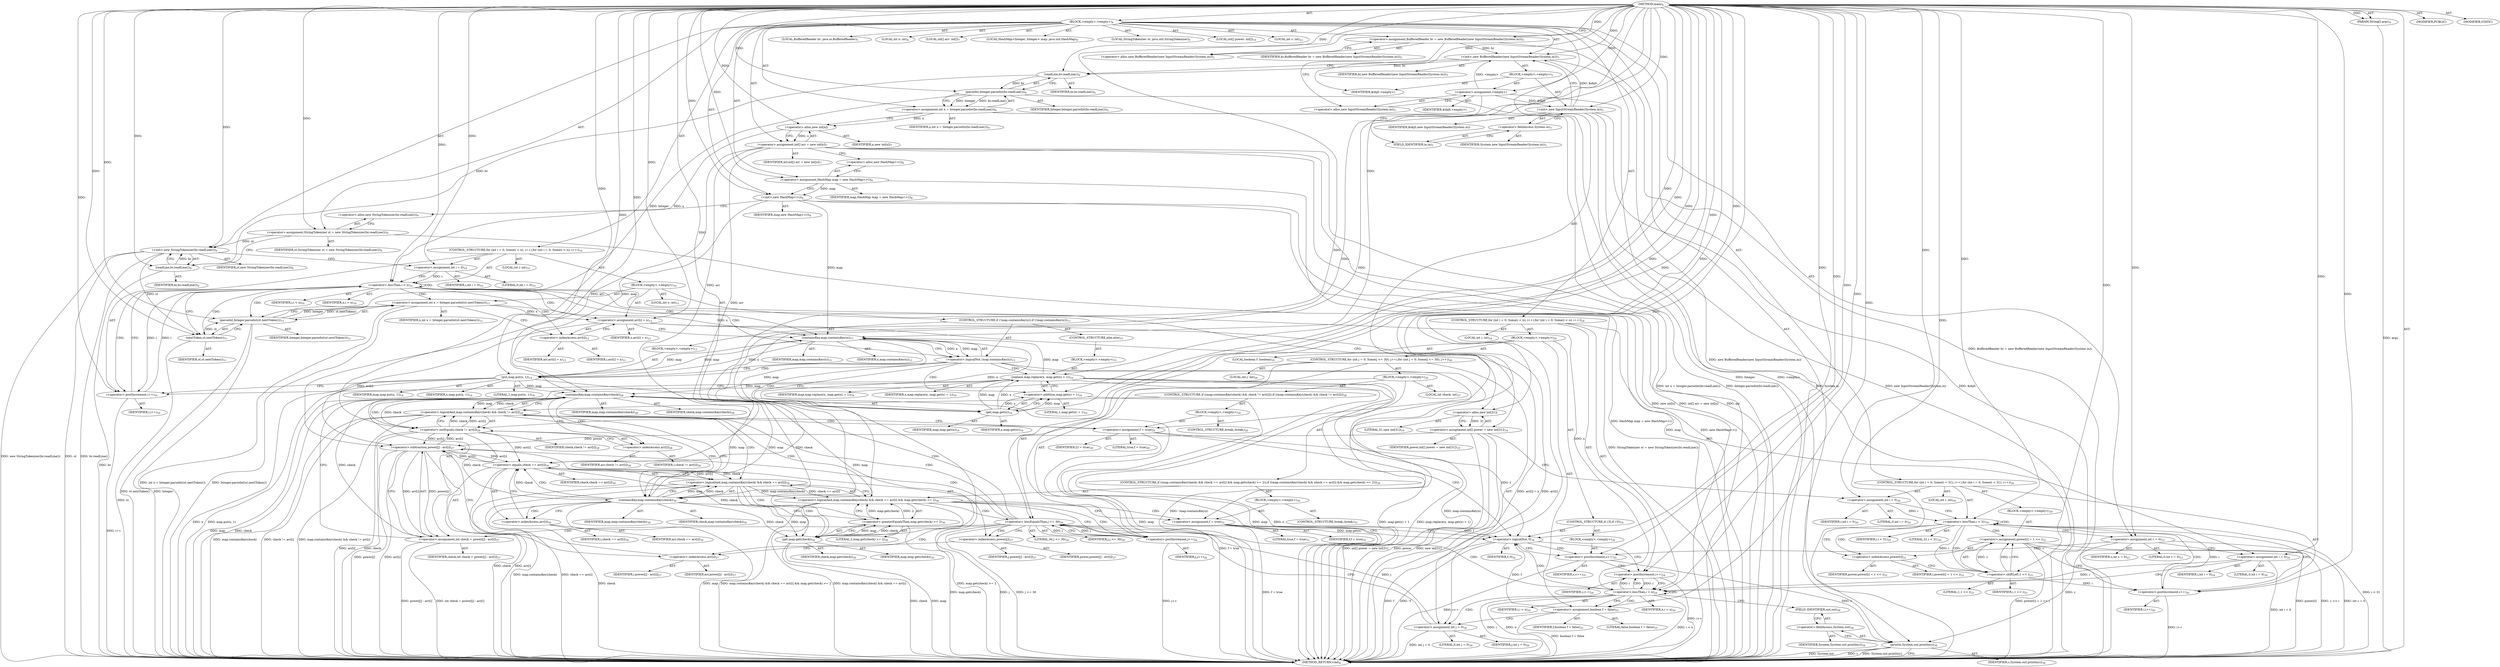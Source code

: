 digraph "main" {  
"23" [label = <(METHOD,main)<SUB>4</SUB>> ]
"24" [label = <(PARAM,String[] args)<SUB>4</SUB>> ]
"25" [label = <(BLOCK,&lt;empty&gt;,&lt;empty&gt;)<SUB>4</SUB>> ]
"4" [label = <(LOCAL,BufferedReader br: java.io.BufferedReader)<SUB>5</SUB>> ]
"26" [label = <(&lt;operator&gt;.assignment,BufferedReader br = new BufferedReader(new InputStreamReader(System.in)))<SUB>5</SUB>> ]
"27" [label = <(IDENTIFIER,br,BufferedReader br = new BufferedReader(new InputStreamReader(System.in)))<SUB>5</SUB>> ]
"28" [label = <(&lt;operator&gt;.alloc,new BufferedReader(new InputStreamReader(System.in)))<SUB>5</SUB>> ]
"29" [label = <(&lt;init&gt;,new BufferedReader(new InputStreamReader(System.in)))<SUB>5</SUB>> ]
"3" [label = <(IDENTIFIER,br,new BufferedReader(new InputStreamReader(System.in)))<SUB>5</SUB>> ]
"30" [label = <(BLOCK,&lt;empty&gt;,&lt;empty&gt;)<SUB>5</SUB>> ]
"31" [label = <(&lt;operator&gt;.assignment,&lt;empty&gt;)> ]
"32" [label = <(IDENTIFIER,$obj0,&lt;empty&gt;)> ]
"33" [label = <(&lt;operator&gt;.alloc,new InputStreamReader(System.in))<SUB>5</SUB>> ]
"34" [label = <(&lt;init&gt;,new InputStreamReader(System.in))<SUB>5</SUB>> ]
"35" [label = <(IDENTIFIER,$obj0,new InputStreamReader(System.in))> ]
"36" [label = <(&lt;operator&gt;.fieldAccess,System.in)<SUB>5</SUB>> ]
"37" [label = <(IDENTIFIER,System,new InputStreamReader(System.in))<SUB>5</SUB>> ]
"38" [label = <(FIELD_IDENTIFIER,in,in)<SUB>5</SUB>> ]
"39" [label = <(IDENTIFIER,$obj0,&lt;empty&gt;)> ]
"40" [label = <(LOCAL,int n: int)<SUB>6</SUB>> ]
"41" [label = <(&lt;operator&gt;.assignment,int n = Integer.parseInt(br.readLine()))<SUB>6</SUB>> ]
"42" [label = <(IDENTIFIER,n,int n = Integer.parseInt(br.readLine()))<SUB>6</SUB>> ]
"43" [label = <(parseInt,Integer.parseInt(br.readLine()))<SUB>6</SUB>> ]
"44" [label = <(IDENTIFIER,Integer,Integer.parseInt(br.readLine()))<SUB>6</SUB>> ]
"45" [label = <(readLine,br.readLine())<SUB>6</SUB>> ]
"46" [label = <(IDENTIFIER,br,br.readLine())<SUB>6</SUB>> ]
"47" [label = <(LOCAL,int[] arr: int[])<SUB>7</SUB>> ]
"48" [label = <(&lt;operator&gt;.assignment,int[] arr = new int[n])<SUB>7</SUB>> ]
"49" [label = <(IDENTIFIER,arr,int[] arr = new int[n])<SUB>7</SUB>> ]
"50" [label = <(&lt;operator&gt;.alloc,new int[n])> ]
"51" [label = <(IDENTIFIER,n,new int[n])<SUB>7</SUB>> ]
"6" [label = <(LOCAL,HashMap&lt;Integer, Integer&gt; map: java.util.HashMap)<SUB>8</SUB>> ]
"52" [label = <(&lt;operator&gt;.assignment,HashMap map = new HashMap&lt;&gt;())<SUB>8</SUB>> ]
"53" [label = <(IDENTIFIER,map,HashMap map = new HashMap&lt;&gt;())<SUB>8</SUB>> ]
"54" [label = <(&lt;operator&gt;.alloc,new HashMap&lt;&gt;())<SUB>8</SUB>> ]
"55" [label = <(&lt;init&gt;,new HashMap&lt;&gt;())<SUB>8</SUB>> ]
"5" [label = <(IDENTIFIER,map,new HashMap&lt;&gt;())<SUB>8</SUB>> ]
"8" [label = <(LOCAL,StringTokenizer st: java.util.StringTokenizer)<SUB>9</SUB>> ]
"56" [label = <(&lt;operator&gt;.assignment,StringTokenizer st = new StringTokenizer(br.readLine()))<SUB>9</SUB>> ]
"57" [label = <(IDENTIFIER,st,StringTokenizer st = new StringTokenizer(br.readLine()))<SUB>9</SUB>> ]
"58" [label = <(&lt;operator&gt;.alloc,new StringTokenizer(br.readLine()))<SUB>9</SUB>> ]
"59" [label = <(&lt;init&gt;,new StringTokenizer(br.readLine()))<SUB>9</SUB>> ]
"7" [label = <(IDENTIFIER,st,new StringTokenizer(br.readLine()))<SUB>9</SUB>> ]
"60" [label = <(readLine,br.readLine())<SUB>9</SUB>> ]
"61" [label = <(IDENTIFIER,br,br.readLine())<SUB>9</SUB>> ]
"62" [label = <(CONTROL_STRUCTURE,for (int i = 0; Some(i &lt; n); i++),for (int i = 0; Some(i &lt; n); i++))<SUB>10</SUB>> ]
"63" [label = <(LOCAL,int i: int)<SUB>10</SUB>> ]
"64" [label = <(&lt;operator&gt;.assignment,int i = 0)<SUB>10</SUB>> ]
"65" [label = <(IDENTIFIER,i,int i = 0)<SUB>10</SUB>> ]
"66" [label = <(LITERAL,0,int i = 0)<SUB>10</SUB>> ]
"67" [label = <(&lt;operator&gt;.lessThan,i &lt; n)<SUB>10</SUB>> ]
"68" [label = <(IDENTIFIER,i,i &lt; n)<SUB>10</SUB>> ]
"69" [label = <(IDENTIFIER,n,i &lt; n)<SUB>10</SUB>> ]
"70" [label = <(&lt;operator&gt;.postIncrement,i++)<SUB>10</SUB>> ]
"71" [label = <(IDENTIFIER,i,i++)<SUB>10</SUB>> ]
"72" [label = <(BLOCK,&lt;empty&gt;,&lt;empty&gt;)<SUB>10</SUB>> ]
"73" [label = <(LOCAL,int x: int)<SUB>11</SUB>> ]
"74" [label = <(&lt;operator&gt;.assignment,int x = Integer.parseInt(st.nextToken()))<SUB>11</SUB>> ]
"75" [label = <(IDENTIFIER,x,int x = Integer.parseInt(st.nextToken()))<SUB>11</SUB>> ]
"76" [label = <(parseInt,Integer.parseInt(st.nextToken()))<SUB>11</SUB>> ]
"77" [label = <(IDENTIFIER,Integer,Integer.parseInt(st.nextToken()))<SUB>11</SUB>> ]
"78" [label = <(nextToken,st.nextToken())<SUB>11</SUB>> ]
"79" [label = <(IDENTIFIER,st,st.nextToken())<SUB>11</SUB>> ]
"80" [label = <(&lt;operator&gt;.assignment,arr[i] = x)<SUB>12</SUB>> ]
"81" [label = <(&lt;operator&gt;.indexAccess,arr[i])<SUB>12</SUB>> ]
"82" [label = <(IDENTIFIER,arr,arr[i] = x)<SUB>12</SUB>> ]
"83" [label = <(IDENTIFIER,i,arr[i] = x)<SUB>12</SUB>> ]
"84" [label = <(IDENTIFIER,x,arr[i] = x)<SUB>12</SUB>> ]
"85" [label = <(CONTROL_STRUCTURE,if (!map.containsKey(x)),if (!map.containsKey(x)))<SUB>13</SUB>> ]
"86" [label = <(&lt;operator&gt;.logicalNot,!map.containsKey(x))<SUB>13</SUB>> ]
"87" [label = <(containsKey,map.containsKey(x))<SUB>13</SUB>> ]
"88" [label = <(IDENTIFIER,map,map.containsKey(x))<SUB>13</SUB>> ]
"89" [label = <(IDENTIFIER,x,map.containsKey(x))<SUB>13</SUB>> ]
"90" [label = <(BLOCK,&lt;empty&gt;,&lt;empty&gt;)<SUB>13</SUB>> ]
"91" [label = <(put,map.put(x, 1))<SUB>14</SUB>> ]
"92" [label = <(IDENTIFIER,map,map.put(x, 1))<SUB>14</SUB>> ]
"93" [label = <(IDENTIFIER,x,map.put(x, 1))<SUB>14</SUB>> ]
"94" [label = <(LITERAL,1,map.put(x, 1))<SUB>14</SUB>> ]
"95" [label = <(CONTROL_STRUCTURE,else,else)<SUB>15</SUB>> ]
"96" [label = <(BLOCK,&lt;empty&gt;,&lt;empty&gt;)<SUB>15</SUB>> ]
"97" [label = <(replace,map.replace(x, map.get(x) + 1))<SUB>16</SUB>> ]
"98" [label = <(IDENTIFIER,map,map.replace(x, map.get(x) + 1))<SUB>16</SUB>> ]
"99" [label = <(IDENTIFIER,x,map.replace(x, map.get(x) + 1))<SUB>16</SUB>> ]
"100" [label = <(&lt;operator&gt;.addition,map.get(x) + 1)<SUB>16</SUB>> ]
"101" [label = <(get,map.get(x))<SUB>16</SUB>> ]
"102" [label = <(IDENTIFIER,map,map.get(x))<SUB>16</SUB>> ]
"103" [label = <(IDENTIFIER,x,map.get(x))<SUB>16</SUB>> ]
"104" [label = <(LITERAL,1,map.get(x) + 1)<SUB>16</SUB>> ]
"105" [label = <(LOCAL,int[] power: int[])<SUB>19</SUB>> ]
"106" [label = <(&lt;operator&gt;.assignment,int[] power = new int[31])<SUB>19</SUB>> ]
"107" [label = <(IDENTIFIER,power,int[] power = new int[31])<SUB>19</SUB>> ]
"108" [label = <(&lt;operator&gt;.alloc,new int[31])> ]
"109" [label = <(LITERAL,31,new int[31])<SUB>19</SUB>> ]
"110" [label = <(CONTROL_STRUCTURE,for (int i = 0; Some(i &lt; 31); i++),for (int i = 0; Some(i &lt; 31); i++))<SUB>20</SUB>> ]
"111" [label = <(LOCAL,int i: int)<SUB>20</SUB>> ]
"112" [label = <(&lt;operator&gt;.assignment,int i = 0)<SUB>20</SUB>> ]
"113" [label = <(IDENTIFIER,i,int i = 0)<SUB>20</SUB>> ]
"114" [label = <(LITERAL,0,int i = 0)<SUB>20</SUB>> ]
"115" [label = <(&lt;operator&gt;.lessThan,i &lt; 31)<SUB>20</SUB>> ]
"116" [label = <(IDENTIFIER,i,i &lt; 31)<SUB>20</SUB>> ]
"117" [label = <(LITERAL,31,i &lt; 31)<SUB>20</SUB>> ]
"118" [label = <(&lt;operator&gt;.postIncrement,i++)<SUB>20</SUB>> ]
"119" [label = <(IDENTIFIER,i,i++)<SUB>20</SUB>> ]
"120" [label = <(BLOCK,&lt;empty&gt;,&lt;empty&gt;)<SUB>20</SUB>> ]
"121" [label = <(&lt;operator&gt;.assignment,power[i] = 1 &lt;&lt; i)<SUB>21</SUB>> ]
"122" [label = <(&lt;operator&gt;.indexAccess,power[i])<SUB>21</SUB>> ]
"123" [label = <(IDENTIFIER,power,power[i] = 1 &lt;&lt; i)<SUB>21</SUB>> ]
"124" [label = <(IDENTIFIER,i,power[i] = 1 &lt;&lt; i)<SUB>21</SUB>> ]
"125" [label = <(&lt;operator&gt;.shiftLeft,1 &lt;&lt; i)<SUB>21</SUB>> ]
"126" [label = <(LITERAL,1,1 &lt;&lt; i)<SUB>21</SUB>> ]
"127" [label = <(IDENTIFIER,i,1 &lt;&lt; i)<SUB>21</SUB>> ]
"128" [label = <(LOCAL,int c: int)<SUB>23</SUB>> ]
"129" [label = <(&lt;operator&gt;.assignment,int c = 0)<SUB>23</SUB>> ]
"130" [label = <(IDENTIFIER,c,int c = 0)<SUB>23</SUB>> ]
"131" [label = <(LITERAL,0,int c = 0)<SUB>23</SUB>> ]
"132" [label = <(CONTROL_STRUCTURE,for (int i = 0; Some(i &lt; n); i++),for (int i = 0; Some(i &lt; n); i++))<SUB>24</SUB>> ]
"133" [label = <(LOCAL,int i: int)<SUB>24</SUB>> ]
"134" [label = <(&lt;operator&gt;.assignment,int i = 0)<SUB>24</SUB>> ]
"135" [label = <(IDENTIFIER,i,int i = 0)<SUB>24</SUB>> ]
"136" [label = <(LITERAL,0,int i = 0)<SUB>24</SUB>> ]
"137" [label = <(&lt;operator&gt;.lessThan,i &lt; n)<SUB>24</SUB>> ]
"138" [label = <(IDENTIFIER,i,i &lt; n)<SUB>24</SUB>> ]
"139" [label = <(IDENTIFIER,n,i &lt; n)<SUB>24</SUB>> ]
"140" [label = <(&lt;operator&gt;.postIncrement,i++)<SUB>24</SUB>> ]
"141" [label = <(IDENTIFIER,i,i++)<SUB>24</SUB>> ]
"142" [label = <(BLOCK,&lt;empty&gt;,&lt;empty&gt;)<SUB>24</SUB>> ]
"143" [label = <(LOCAL,boolean f: boolean)<SUB>25</SUB>> ]
"144" [label = <(&lt;operator&gt;.assignment,boolean f = false)<SUB>25</SUB>> ]
"145" [label = <(IDENTIFIER,f,boolean f = false)<SUB>25</SUB>> ]
"146" [label = <(LITERAL,false,boolean f = false)<SUB>25</SUB>> ]
"147" [label = <(CONTROL_STRUCTURE,for (int j = 0; Some(j &lt;= 30); j++),for (int j = 0; Some(j &lt;= 30); j++))<SUB>26</SUB>> ]
"148" [label = <(LOCAL,int j: int)<SUB>26</SUB>> ]
"149" [label = <(&lt;operator&gt;.assignment,int j = 0)<SUB>26</SUB>> ]
"150" [label = <(IDENTIFIER,j,int j = 0)<SUB>26</SUB>> ]
"151" [label = <(LITERAL,0,int j = 0)<SUB>26</SUB>> ]
"152" [label = <(&lt;operator&gt;.lessEqualsThan,j &lt;= 30)<SUB>26</SUB>> ]
"153" [label = <(IDENTIFIER,j,j &lt;= 30)<SUB>26</SUB>> ]
"154" [label = <(LITERAL,30,j &lt;= 30)<SUB>26</SUB>> ]
"155" [label = <(&lt;operator&gt;.postIncrement,j++)<SUB>26</SUB>> ]
"156" [label = <(IDENTIFIER,j,j++)<SUB>26</SUB>> ]
"157" [label = <(BLOCK,&lt;empty&gt;,&lt;empty&gt;)<SUB>26</SUB>> ]
"158" [label = <(LOCAL,int check: int)<SUB>27</SUB>> ]
"159" [label = <(&lt;operator&gt;.assignment,int check = power[j] - arr[i])<SUB>27</SUB>> ]
"160" [label = <(IDENTIFIER,check,int check = power[j] - arr[i])<SUB>27</SUB>> ]
"161" [label = <(&lt;operator&gt;.subtraction,power[j] - arr[i])<SUB>27</SUB>> ]
"162" [label = <(&lt;operator&gt;.indexAccess,power[j])<SUB>27</SUB>> ]
"163" [label = <(IDENTIFIER,power,power[j] - arr[i])<SUB>27</SUB>> ]
"164" [label = <(IDENTIFIER,j,power[j] - arr[i])<SUB>27</SUB>> ]
"165" [label = <(&lt;operator&gt;.indexAccess,arr[i])<SUB>27</SUB>> ]
"166" [label = <(IDENTIFIER,arr,power[j] - arr[i])<SUB>27</SUB>> ]
"167" [label = <(IDENTIFIER,i,power[j] - arr[i])<SUB>27</SUB>> ]
"168" [label = <(CONTROL_STRUCTURE,if ((map.containsKey(check) &amp;&amp; check != arr[i])),if ((map.containsKey(check) &amp;&amp; check != arr[i])))<SUB>28</SUB>> ]
"169" [label = <(&lt;operator&gt;.logicalAnd,map.containsKey(check) &amp;&amp; check != arr[i])<SUB>28</SUB>> ]
"170" [label = <(containsKey,map.containsKey(check))<SUB>28</SUB>> ]
"171" [label = <(IDENTIFIER,map,map.containsKey(check))<SUB>28</SUB>> ]
"172" [label = <(IDENTIFIER,check,map.containsKey(check))<SUB>28</SUB>> ]
"173" [label = <(&lt;operator&gt;.notEquals,check != arr[i])<SUB>28</SUB>> ]
"174" [label = <(IDENTIFIER,check,check != arr[i])<SUB>28</SUB>> ]
"175" [label = <(&lt;operator&gt;.indexAccess,arr[i])<SUB>28</SUB>> ]
"176" [label = <(IDENTIFIER,arr,check != arr[i])<SUB>28</SUB>> ]
"177" [label = <(IDENTIFIER,i,check != arr[i])<SUB>28</SUB>> ]
"178" [label = <(BLOCK,&lt;empty&gt;,&lt;empty&gt;)<SUB>28</SUB>> ]
"179" [label = <(&lt;operator&gt;.assignment,f = true)<SUB>29</SUB>> ]
"180" [label = <(IDENTIFIER,f,f = true)<SUB>29</SUB>> ]
"181" [label = <(LITERAL,true,f = true)<SUB>29</SUB>> ]
"182" [label = <(CONTROL_STRUCTURE,break;,break;)<SUB>29</SUB>> ]
"183" [label = <(CONTROL_STRUCTURE,if ((map.containsKey(check) &amp;&amp; check == arr[i] &amp;&amp; map.get(check) &gt;= 2)),if ((map.containsKey(check) &amp;&amp; check == arr[i] &amp;&amp; map.get(check) &gt;= 2)))<SUB>30</SUB>> ]
"184" [label = <(&lt;operator&gt;.logicalAnd,map.containsKey(check) &amp;&amp; check == arr[i] &amp;&amp; map.get(check) &gt;= 2)<SUB>30</SUB>> ]
"185" [label = <(&lt;operator&gt;.logicalAnd,map.containsKey(check) &amp;&amp; check == arr[i])<SUB>30</SUB>> ]
"186" [label = <(containsKey,map.containsKey(check))<SUB>30</SUB>> ]
"187" [label = <(IDENTIFIER,map,map.containsKey(check))<SUB>30</SUB>> ]
"188" [label = <(IDENTIFIER,check,map.containsKey(check))<SUB>30</SUB>> ]
"189" [label = <(&lt;operator&gt;.equals,check == arr[i])<SUB>30</SUB>> ]
"190" [label = <(IDENTIFIER,check,check == arr[i])<SUB>30</SUB>> ]
"191" [label = <(&lt;operator&gt;.indexAccess,arr[i])<SUB>30</SUB>> ]
"192" [label = <(IDENTIFIER,arr,check == arr[i])<SUB>30</SUB>> ]
"193" [label = <(IDENTIFIER,i,check == arr[i])<SUB>30</SUB>> ]
"194" [label = <(&lt;operator&gt;.greaterEqualsThan,map.get(check) &gt;= 2)<SUB>30</SUB>> ]
"195" [label = <(get,map.get(check))<SUB>30</SUB>> ]
"196" [label = <(IDENTIFIER,map,map.get(check))<SUB>30</SUB>> ]
"197" [label = <(IDENTIFIER,check,map.get(check))<SUB>30</SUB>> ]
"198" [label = <(LITERAL,2,map.get(check) &gt;= 2)<SUB>30</SUB>> ]
"199" [label = <(BLOCK,&lt;empty&gt;,&lt;empty&gt;)<SUB>30</SUB>> ]
"200" [label = <(&lt;operator&gt;.assignment,f = true)<SUB>31</SUB>> ]
"201" [label = <(IDENTIFIER,f,f = true)<SUB>31</SUB>> ]
"202" [label = <(LITERAL,true,f = true)<SUB>31</SUB>> ]
"203" [label = <(CONTROL_STRUCTURE,break;,break;)<SUB>31</SUB>> ]
"204" [label = <(CONTROL_STRUCTURE,if (!f),if (!f))<SUB>34</SUB>> ]
"205" [label = <(&lt;operator&gt;.logicalNot,!f)<SUB>34</SUB>> ]
"206" [label = <(IDENTIFIER,f,!f)<SUB>34</SUB>> ]
"207" [label = <(BLOCK,&lt;empty&gt;,&lt;empty&gt;)<SUB>34</SUB>> ]
"208" [label = <(&lt;operator&gt;.postIncrement,c++)<SUB>35</SUB>> ]
"209" [label = <(IDENTIFIER,c,c++)<SUB>35</SUB>> ]
"210" [label = <(println,System.out.println(c))<SUB>38</SUB>> ]
"211" [label = <(&lt;operator&gt;.fieldAccess,System.out)<SUB>38</SUB>> ]
"212" [label = <(IDENTIFIER,System,System.out.println(c))<SUB>38</SUB>> ]
"213" [label = <(FIELD_IDENTIFIER,out,out)<SUB>38</SUB>> ]
"214" [label = <(IDENTIFIER,c,System.out.println(c))<SUB>38</SUB>> ]
"215" [label = <(MODIFIER,PUBLIC)> ]
"216" [label = <(MODIFIER,STATIC)> ]
"217" [label = <(METHOD_RETURN,void)<SUB>4</SUB>> ]
  "23" -> "24"  [ label = "AST: "] 
  "23" -> "25"  [ label = "AST: "] 
  "23" -> "215"  [ label = "AST: "] 
  "23" -> "216"  [ label = "AST: "] 
  "23" -> "217"  [ label = "AST: "] 
  "25" -> "4"  [ label = "AST: "] 
  "25" -> "26"  [ label = "AST: "] 
  "25" -> "29"  [ label = "AST: "] 
  "25" -> "40"  [ label = "AST: "] 
  "25" -> "41"  [ label = "AST: "] 
  "25" -> "47"  [ label = "AST: "] 
  "25" -> "48"  [ label = "AST: "] 
  "25" -> "6"  [ label = "AST: "] 
  "25" -> "52"  [ label = "AST: "] 
  "25" -> "55"  [ label = "AST: "] 
  "25" -> "8"  [ label = "AST: "] 
  "25" -> "56"  [ label = "AST: "] 
  "25" -> "59"  [ label = "AST: "] 
  "25" -> "62"  [ label = "AST: "] 
  "25" -> "105"  [ label = "AST: "] 
  "25" -> "106"  [ label = "AST: "] 
  "25" -> "110"  [ label = "AST: "] 
  "25" -> "128"  [ label = "AST: "] 
  "25" -> "129"  [ label = "AST: "] 
  "25" -> "132"  [ label = "AST: "] 
  "25" -> "210"  [ label = "AST: "] 
  "26" -> "27"  [ label = "AST: "] 
  "26" -> "28"  [ label = "AST: "] 
  "29" -> "3"  [ label = "AST: "] 
  "29" -> "30"  [ label = "AST: "] 
  "30" -> "31"  [ label = "AST: "] 
  "30" -> "34"  [ label = "AST: "] 
  "30" -> "39"  [ label = "AST: "] 
  "31" -> "32"  [ label = "AST: "] 
  "31" -> "33"  [ label = "AST: "] 
  "34" -> "35"  [ label = "AST: "] 
  "34" -> "36"  [ label = "AST: "] 
  "36" -> "37"  [ label = "AST: "] 
  "36" -> "38"  [ label = "AST: "] 
  "41" -> "42"  [ label = "AST: "] 
  "41" -> "43"  [ label = "AST: "] 
  "43" -> "44"  [ label = "AST: "] 
  "43" -> "45"  [ label = "AST: "] 
  "45" -> "46"  [ label = "AST: "] 
  "48" -> "49"  [ label = "AST: "] 
  "48" -> "50"  [ label = "AST: "] 
  "50" -> "51"  [ label = "AST: "] 
  "52" -> "53"  [ label = "AST: "] 
  "52" -> "54"  [ label = "AST: "] 
  "55" -> "5"  [ label = "AST: "] 
  "56" -> "57"  [ label = "AST: "] 
  "56" -> "58"  [ label = "AST: "] 
  "59" -> "7"  [ label = "AST: "] 
  "59" -> "60"  [ label = "AST: "] 
  "60" -> "61"  [ label = "AST: "] 
  "62" -> "63"  [ label = "AST: "] 
  "62" -> "64"  [ label = "AST: "] 
  "62" -> "67"  [ label = "AST: "] 
  "62" -> "70"  [ label = "AST: "] 
  "62" -> "72"  [ label = "AST: "] 
  "64" -> "65"  [ label = "AST: "] 
  "64" -> "66"  [ label = "AST: "] 
  "67" -> "68"  [ label = "AST: "] 
  "67" -> "69"  [ label = "AST: "] 
  "70" -> "71"  [ label = "AST: "] 
  "72" -> "73"  [ label = "AST: "] 
  "72" -> "74"  [ label = "AST: "] 
  "72" -> "80"  [ label = "AST: "] 
  "72" -> "85"  [ label = "AST: "] 
  "74" -> "75"  [ label = "AST: "] 
  "74" -> "76"  [ label = "AST: "] 
  "76" -> "77"  [ label = "AST: "] 
  "76" -> "78"  [ label = "AST: "] 
  "78" -> "79"  [ label = "AST: "] 
  "80" -> "81"  [ label = "AST: "] 
  "80" -> "84"  [ label = "AST: "] 
  "81" -> "82"  [ label = "AST: "] 
  "81" -> "83"  [ label = "AST: "] 
  "85" -> "86"  [ label = "AST: "] 
  "85" -> "90"  [ label = "AST: "] 
  "85" -> "95"  [ label = "AST: "] 
  "86" -> "87"  [ label = "AST: "] 
  "87" -> "88"  [ label = "AST: "] 
  "87" -> "89"  [ label = "AST: "] 
  "90" -> "91"  [ label = "AST: "] 
  "91" -> "92"  [ label = "AST: "] 
  "91" -> "93"  [ label = "AST: "] 
  "91" -> "94"  [ label = "AST: "] 
  "95" -> "96"  [ label = "AST: "] 
  "96" -> "97"  [ label = "AST: "] 
  "97" -> "98"  [ label = "AST: "] 
  "97" -> "99"  [ label = "AST: "] 
  "97" -> "100"  [ label = "AST: "] 
  "100" -> "101"  [ label = "AST: "] 
  "100" -> "104"  [ label = "AST: "] 
  "101" -> "102"  [ label = "AST: "] 
  "101" -> "103"  [ label = "AST: "] 
  "106" -> "107"  [ label = "AST: "] 
  "106" -> "108"  [ label = "AST: "] 
  "108" -> "109"  [ label = "AST: "] 
  "110" -> "111"  [ label = "AST: "] 
  "110" -> "112"  [ label = "AST: "] 
  "110" -> "115"  [ label = "AST: "] 
  "110" -> "118"  [ label = "AST: "] 
  "110" -> "120"  [ label = "AST: "] 
  "112" -> "113"  [ label = "AST: "] 
  "112" -> "114"  [ label = "AST: "] 
  "115" -> "116"  [ label = "AST: "] 
  "115" -> "117"  [ label = "AST: "] 
  "118" -> "119"  [ label = "AST: "] 
  "120" -> "121"  [ label = "AST: "] 
  "121" -> "122"  [ label = "AST: "] 
  "121" -> "125"  [ label = "AST: "] 
  "122" -> "123"  [ label = "AST: "] 
  "122" -> "124"  [ label = "AST: "] 
  "125" -> "126"  [ label = "AST: "] 
  "125" -> "127"  [ label = "AST: "] 
  "129" -> "130"  [ label = "AST: "] 
  "129" -> "131"  [ label = "AST: "] 
  "132" -> "133"  [ label = "AST: "] 
  "132" -> "134"  [ label = "AST: "] 
  "132" -> "137"  [ label = "AST: "] 
  "132" -> "140"  [ label = "AST: "] 
  "132" -> "142"  [ label = "AST: "] 
  "134" -> "135"  [ label = "AST: "] 
  "134" -> "136"  [ label = "AST: "] 
  "137" -> "138"  [ label = "AST: "] 
  "137" -> "139"  [ label = "AST: "] 
  "140" -> "141"  [ label = "AST: "] 
  "142" -> "143"  [ label = "AST: "] 
  "142" -> "144"  [ label = "AST: "] 
  "142" -> "147"  [ label = "AST: "] 
  "142" -> "204"  [ label = "AST: "] 
  "144" -> "145"  [ label = "AST: "] 
  "144" -> "146"  [ label = "AST: "] 
  "147" -> "148"  [ label = "AST: "] 
  "147" -> "149"  [ label = "AST: "] 
  "147" -> "152"  [ label = "AST: "] 
  "147" -> "155"  [ label = "AST: "] 
  "147" -> "157"  [ label = "AST: "] 
  "149" -> "150"  [ label = "AST: "] 
  "149" -> "151"  [ label = "AST: "] 
  "152" -> "153"  [ label = "AST: "] 
  "152" -> "154"  [ label = "AST: "] 
  "155" -> "156"  [ label = "AST: "] 
  "157" -> "158"  [ label = "AST: "] 
  "157" -> "159"  [ label = "AST: "] 
  "157" -> "168"  [ label = "AST: "] 
  "157" -> "183"  [ label = "AST: "] 
  "159" -> "160"  [ label = "AST: "] 
  "159" -> "161"  [ label = "AST: "] 
  "161" -> "162"  [ label = "AST: "] 
  "161" -> "165"  [ label = "AST: "] 
  "162" -> "163"  [ label = "AST: "] 
  "162" -> "164"  [ label = "AST: "] 
  "165" -> "166"  [ label = "AST: "] 
  "165" -> "167"  [ label = "AST: "] 
  "168" -> "169"  [ label = "AST: "] 
  "168" -> "178"  [ label = "AST: "] 
  "169" -> "170"  [ label = "AST: "] 
  "169" -> "173"  [ label = "AST: "] 
  "170" -> "171"  [ label = "AST: "] 
  "170" -> "172"  [ label = "AST: "] 
  "173" -> "174"  [ label = "AST: "] 
  "173" -> "175"  [ label = "AST: "] 
  "175" -> "176"  [ label = "AST: "] 
  "175" -> "177"  [ label = "AST: "] 
  "178" -> "179"  [ label = "AST: "] 
  "178" -> "182"  [ label = "AST: "] 
  "179" -> "180"  [ label = "AST: "] 
  "179" -> "181"  [ label = "AST: "] 
  "183" -> "184"  [ label = "AST: "] 
  "183" -> "199"  [ label = "AST: "] 
  "184" -> "185"  [ label = "AST: "] 
  "184" -> "194"  [ label = "AST: "] 
  "185" -> "186"  [ label = "AST: "] 
  "185" -> "189"  [ label = "AST: "] 
  "186" -> "187"  [ label = "AST: "] 
  "186" -> "188"  [ label = "AST: "] 
  "189" -> "190"  [ label = "AST: "] 
  "189" -> "191"  [ label = "AST: "] 
  "191" -> "192"  [ label = "AST: "] 
  "191" -> "193"  [ label = "AST: "] 
  "194" -> "195"  [ label = "AST: "] 
  "194" -> "198"  [ label = "AST: "] 
  "195" -> "196"  [ label = "AST: "] 
  "195" -> "197"  [ label = "AST: "] 
  "199" -> "200"  [ label = "AST: "] 
  "199" -> "203"  [ label = "AST: "] 
  "200" -> "201"  [ label = "AST: "] 
  "200" -> "202"  [ label = "AST: "] 
  "204" -> "205"  [ label = "AST: "] 
  "204" -> "207"  [ label = "AST: "] 
  "205" -> "206"  [ label = "AST: "] 
  "207" -> "208"  [ label = "AST: "] 
  "208" -> "209"  [ label = "AST: "] 
  "210" -> "211"  [ label = "AST: "] 
  "210" -> "214"  [ label = "AST: "] 
  "211" -> "212"  [ label = "AST: "] 
  "211" -> "213"  [ label = "AST: "] 
  "26" -> "33"  [ label = "CFG: "] 
  "29" -> "45"  [ label = "CFG: "] 
  "41" -> "50"  [ label = "CFG: "] 
  "48" -> "54"  [ label = "CFG: "] 
  "52" -> "55"  [ label = "CFG: "] 
  "55" -> "58"  [ label = "CFG: "] 
  "56" -> "60"  [ label = "CFG: "] 
  "59" -> "64"  [ label = "CFG: "] 
  "106" -> "112"  [ label = "CFG: "] 
  "129" -> "134"  [ label = "CFG: "] 
  "210" -> "217"  [ label = "CFG: "] 
  "28" -> "26"  [ label = "CFG: "] 
  "43" -> "41"  [ label = "CFG: "] 
  "50" -> "48"  [ label = "CFG: "] 
  "54" -> "52"  [ label = "CFG: "] 
  "58" -> "56"  [ label = "CFG: "] 
  "60" -> "59"  [ label = "CFG: "] 
  "64" -> "67"  [ label = "CFG: "] 
  "67" -> "78"  [ label = "CFG: "] 
  "67" -> "108"  [ label = "CFG: "] 
  "70" -> "67"  [ label = "CFG: "] 
  "108" -> "106"  [ label = "CFG: "] 
  "112" -> "115"  [ label = "CFG: "] 
  "115" -> "122"  [ label = "CFG: "] 
  "115" -> "129"  [ label = "CFG: "] 
  "118" -> "115"  [ label = "CFG: "] 
  "134" -> "137"  [ label = "CFG: "] 
  "137" -> "144"  [ label = "CFG: "] 
  "137" -> "213"  [ label = "CFG: "] 
  "140" -> "137"  [ label = "CFG: "] 
  "211" -> "210"  [ label = "CFG: "] 
  "31" -> "38"  [ label = "CFG: "] 
  "34" -> "29"  [ label = "CFG: "] 
  "45" -> "43"  [ label = "CFG: "] 
  "74" -> "81"  [ label = "CFG: "] 
  "80" -> "87"  [ label = "CFG: "] 
  "121" -> "118"  [ label = "CFG: "] 
  "144" -> "149"  [ label = "CFG: "] 
  "213" -> "211"  [ label = "CFG: "] 
  "33" -> "31"  [ label = "CFG: "] 
  "36" -> "34"  [ label = "CFG: "] 
  "76" -> "74"  [ label = "CFG: "] 
  "81" -> "80"  [ label = "CFG: "] 
  "86" -> "91"  [ label = "CFG: "] 
  "86" -> "101"  [ label = "CFG: "] 
  "122" -> "125"  [ label = "CFG: "] 
  "125" -> "121"  [ label = "CFG: "] 
  "149" -> "152"  [ label = "CFG: "] 
  "152" -> "162"  [ label = "CFG: "] 
  "152" -> "205"  [ label = "CFG: "] 
  "155" -> "152"  [ label = "CFG: "] 
  "205" -> "208"  [ label = "CFG: "] 
  "205" -> "140"  [ label = "CFG: "] 
  "38" -> "36"  [ label = "CFG: "] 
  "78" -> "76"  [ label = "CFG: "] 
  "87" -> "86"  [ label = "CFG: "] 
  "91" -> "70"  [ label = "CFG: "] 
  "159" -> "170"  [ label = "CFG: "] 
  "208" -> "140"  [ label = "CFG: "] 
  "97" -> "70"  [ label = "CFG: "] 
  "161" -> "159"  [ label = "CFG: "] 
  "169" -> "179"  [ label = "CFG: "] 
  "169" -> "186"  [ label = "CFG: "] 
  "184" -> "200"  [ label = "CFG: "] 
  "184" -> "155"  [ label = "CFG: "] 
  "100" -> "97"  [ label = "CFG: "] 
  "162" -> "165"  [ label = "CFG: "] 
  "165" -> "161"  [ label = "CFG: "] 
  "170" -> "169"  [ label = "CFG: "] 
  "170" -> "175"  [ label = "CFG: "] 
  "173" -> "169"  [ label = "CFG: "] 
  "179" -> "205"  [ label = "CFG: "] 
  "185" -> "184"  [ label = "CFG: "] 
  "185" -> "195"  [ label = "CFG: "] 
  "194" -> "184"  [ label = "CFG: "] 
  "200" -> "205"  [ label = "CFG: "] 
  "101" -> "100"  [ label = "CFG: "] 
  "175" -> "173"  [ label = "CFG: "] 
  "186" -> "185"  [ label = "CFG: "] 
  "186" -> "191"  [ label = "CFG: "] 
  "189" -> "185"  [ label = "CFG: "] 
  "195" -> "194"  [ label = "CFG: "] 
  "191" -> "189"  [ label = "CFG: "] 
  "23" -> "28"  [ label = "CFG: "] 
  "24" -> "217"  [ label = "DDG: args"] 
  "26" -> "217"  [ label = "DDG: BufferedReader br = new BufferedReader(new InputStreamReader(System.in))"] 
  "31" -> "217"  [ label = "DDG: &lt;empty&gt;"] 
  "34" -> "217"  [ label = "DDG: $obj0"] 
  "34" -> "217"  [ label = "DDG: System.in"] 
  "34" -> "217"  [ label = "DDG: new InputStreamReader(System.in)"] 
  "29" -> "217"  [ label = "DDG: new BufferedReader(new InputStreamReader(System.in))"] 
  "43" -> "217"  [ label = "DDG: Integer"] 
  "41" -> "217"  [ label = "DDG: Integer.parseInt(br.readLine())"] 
  "41" -> "217"  [ label = "DDG: int n = Integer.parseInt(br.readLine())"] 
  "48" -> "217"  [ label = "DDG: arr"] 
  "48" -> "217"  [ label = "DDG: new int[n]"] 
  "48" -> "217"  [ label = "DDG: int[] arr = new int[n]"] 
  "52" -> "217"  [ label = "DDG: HashMap map = new HashMap&lt;&gt;()"] 
  "55" -> "217"  [ label = "DDG: map"] 
  "55" -> "217"  [ label = "DDG: new HashMap&lt;&gt;()"] 
  "56" -> "217"  [ label = "DDG: StringTokenizer st = new StringTokenizer(br.readLine())"] 
  "59" -> "217"  [ label = "DDG: st"] 
  "60" -> "217"  [ label = "DDG: br"] 
  "59" -> "217"  [ label = "DDG: br.readLine()"] 
  "59" -> "217"  [ label = "DDG: new StringTokenizer(br.readLine())"] 
  "106" -> "217"  [ label = "DDG: power"] 
  "106" -> "217"  [ label = "DDG: new int[31]"] 
  "106" -> "217"  [ label = "DDG: int[] power = new int[31]"] 
  "115" -> "217"  [ label = "DDG: i &lt; 31"] 
  "129" -> "217"  [ label = "DDG: int c = 0"] 
  "134" -> "217"  [ label = "DDG: int i = 0"] 
  "137" -> "217"  [ label = "DDG: i"] 
  "137" -> "217"  [ label = "DDG: n"] 
  "137" -> "217"  [ label = "DDG: i &lt; n"] 
  "210" -> "217"  [ label = "DDG: System.out"] 
  "210" -> "217"  [ label = "DDG: c"] 
  "210" -> "217"  [ label = "DDG: System.out.println(c)"] 
  "144" -> "217"  [ label = "DDG: boolean f = false"] 
  "149" -> "217"  [ label = "DDG: int j = 0"] 
  "152" -> "217"  [ label = "DDG: j"] 
  "152" -> "217"  [ label = "DDG: j &lt;= 30"] 
  "161" -> "217"  [ label = "DDG: power[j]"] 
  "161" -> "217"  [ label = "DDG: arr[i]"] 
  "159" -> "217"  [ label = "DDG: power[j] - arr[i]"] 
  "159" -> "217"  [ label = "DDG: int check = power[j] - arr[i]"] 
  "170" -> "217"  [ label = "DDG: map"] 
  "170" -> "217"  [ label = "DDG: check"] 
  "169" -> "217"  [ label = "DDG: map.containsKey(check)"] 
  "173" -> "217"  [ label = "DDG: check"] 
  "173" -> "217"  [ label = "DDG: arr[i]"] 
  "169" -> "217"  [ label = "DDG: check != arr[i]"] 
  "169" -> "217"  [ label = "DDG: map.containsKey(check) &amp;&amp; check != arr[i]"] 
  "186" -> "217"  [ label = "DDG: map"] 
  "186" -> "217"  [ label = "DDG: check"] 
  "185" -> "217"  [ label = "DDG: map.containsKey(check)"] 
  "189" -> "217"  [ label = "DDG: check"] 
  "189" -> "217"  [ label = "DDG: arr[i]"] 
  "185" -> "217"  [ label = "DDG: check == arr[i]"] 
  "184" -> "217"  [ label = "DDG: map.containsKey(check) &amp;&amp; check == arr[i]"] 
  "195" -> "217"  [ label = "DDG: map"] 
  "195" -> "217"  [ label = "DDG: check"] 
  "194" -> "217"  [ label = "DDG: map.get(check)"] 
  "184" -> "217"  [ label = "DDG: map.get(check) &gt;= 2"] 
  "184" -> "217"  [ label = "DDG: map.containsKey(check) &amp;&amp; check == arr[i] &amp;&amp; map.get(check) &gt;= 2"] 
  "155" -> "217"  [ label = "DDG: j++"] 
  "200" -> "217"  [ label = "DDG: f = true"] 
  "179" -> "217"  [ label = "DDG: f = true"] 
  "205" -> "217"  [ label = "DDG: f"] 
  "205" -> "217"  [ label = "DDG: !f"] 
  "208" -> "217"  [ label = "DDG: c++"] 
  "140" -> "217"  [ label = "DDG: i++"] 
  "121" -> "217"  [ label = "DDG: power[i]"] 
  "121" -> "217"  [ label = "DDG: 1 &lt;&lt; i"] 
  "121" -> "217"  [ label = "DDG: power[i] = 1 &lt;&lt; i"] 
  "118" -> "217"  [ label = "DDG: i++"] 
  "76" -> "217"  [ label = "DDG: Integer"] 
  "78" -> "217"  [ label = "DDG: st"] 
  "76" -> "217"  [ label = "DDG: st.nextToken()"] 
  "74" -> "217"  [ label = "DDG: Integer.parseInt(st.nextToken())"] 
  "74" -> "217"  [ label = "DDG: int x = Integer.parseInt(st.nextToken())"] 
  "80" -> "217"  [ label = "DDG: arr[i]"] 
  "80" -> "217"  [ label = "DDG: arr[i] = x"] 
  "86" -> "217"  [ label = "DDG: map.containsKey(x)"] 
  "86" -> "217"  [ label = "DDG: !map.containsKey(x)"] 
  "97" -> "217"  [ label = "DDG: map"] 
  "97" -> "217"  [ label = "DDG: x"] 
  "100" -> "217"  [ label = "DDG: map.get(x)"] 
  "97" -> "217"  [ label = "DDG: map.get(x) + 1"] 
  "97" -> "217"  [ label = "DDG: map.replace(x, map.get(x) + 1)"] 
  "91" -> "217"  [ label = "DDG: map"] 
  "91" -> "217"  [ label = "DDG: x"] 
  "91" -> "217"  [ label = "DDG: map.put(x, 1)"] 
  "70" -> "217"  [ label = "DDG: i++"] 
  "23" -> "24"  [ label = "DDG: "] 
  "23" -> "26"  [ label = "DDG: "] 
  "43" -> "41"  [ label = "DDG: Integer"] 
  "43" -> "41"  [ label = "DDG: br.readLine()"] 
  "50" -> "48"  [ label = "DDG: n"] 
  "23" -> "52"  [ label = "DDG: "] 
  "23" -> "56"  [ label = "DDG: "] 
  "108" -> "106"  [ label = "DDG: 31"] 
  "23" -> "129"  [ label = "DDG: "] 
  "26" -> "29"  [ label = "DDG: br"] 
  "23" -> "29"  [ label = "DDG: "] 
  "31" -> "29"  [ label = "DDG: &lt;empty&gt;"] 
  "34" -> "29"  [ label = "DDG: $obj0"] 
  "52" -> "55"  [ label = "DDG: map"] 
  "23" -> "55"  [ label = "DDG: "] 
  "56" -> "59"  [ label = "DDG: st"] 
  "23" -> "59"  [ label = "DDG: "] 
  "60" -> "59"  [ label = "DDG: br"] 
  "23" -> "64"  [ label = "DDG: "] 
  "23" -> "112"  [ label = "DDG: "] 
  "23" -> "134"  [ label = "DDG: "] 
  "129" -> "210"  [ label = "DDG: c"] 
  "208" -> "210"  [ label = "DDG: c"] 
  "23" -> "210"  [ label = "DDG: "] 
  "23" -> "31"  [ label = "DDG: "] 
  "23" -> "39"  [ label = "DDG: "] 
  "23" -> "43"  [ label = "DDG: "] 
  "45" -> "43"  [ label = "DDG: br"] 
  "41" -> "50"  [ label = "DDG: n"] 
  "23" -> "50"  [ label = "DDG: "] 
  "45" -> "60"  [ label = "DDG: br"] 
  "23" -> "60"  [ label = "DDG: "] 
  "64" -> "67"  [ label = "DDG: i"] 
  "70" -> "67"  [ label = "DDG: i"] 
  "23" -> "67"  [ label = "DDG: "] 
  "50" -> "67"  [ label = "DDG: n"] 
  "67" -> "70"  [ label = "DDG: i"] 
  "23" -> "70"  [ label = "DDG: "] 
  "76" -> "74"  [ label = "DDG: Integer"] 
  "76" -> "74"  [ label = "DDG: st.nextToken()"] 
  "74" -> "80"  [ label = "DDG: x"] 
  "23" -> "80"  [ label = "DDG: "] 
  "23" -> "108"  [ label = "DDG: "] 
  "112" -> "115"  [ label = "DDG: i"] 
  "118" -> "115"  [ label = "DDG: i"] 
  "23" -> "115"  [ label = "DDG: "] 
  "125" -> "118"  [ label = "DDG: i"] 
  "23" -> "118"  [ label = "DDG: "] 
  "125" -> "121"  [ label = "DDG: 1"] 
  "125" -> "121"  [ label = "DDG: i"] 
  "134" -> "137"  [ label = "DDG: i"] 
  "140" -> "137"  [ label = "DDG: i"] 
  "23" -> "137"  [ label = "DDG: "] 
  "67" -> "137"  [ label = "DDG: n"] 
  "137" -> "140"  [ label = "DDG: i"] 
  "23" -> "140"  [ label = "DDG: "] 
  "23" -> "144"  [ label = "DDG: "] 
  "31" -> "34"  [ label = "DDG: $obj0"] 
  "23" -> "34"  [ label = "DDG: "] 
  "29" -> "45"  [ label = "DDG: br"] 
  "23" -> "45"  [ label = "DDG: "] 
  "23" -> "149"  [ label = "DDG: "] 
  "43" -> "76"  [ label = "DDG: Integer"] 
  "23" -> "76"  [ label = "DDG: "] 
  "78" -> "76"  [ label = "DDG: st"] 
  "87" -> "86"  [ label = "DDG: map"] 
  "87" -> "86"  [ label = "DDG: x"] 
  "23" -> "125"  [ label = "DDG: "] 
  "115" -> "125"  [ label = "DDG: i"] 
  "149" -> "152"  [ label = "DDG: j"] 
  "155" -> "152"  [ label = "DDG: j"] 
  "23" -> "152"  [ label = "DDG: "] 
  "152" -> "155"  [ label = "DDG: j"] 
  "23" -> "155"  [ label = "DDG: "] 
  "161" -> "159"  [ label = "DDG: power[j]"] 
  "161" -> "159"  [ label = "DDG: arr[i]"] 
  "144" -> "205"  [ label = "DDG: f"] 
  "200" -> "205"  [ label = "DDG: f"] 
  "179" -> "205"  [ label = "DDG: f"] 
  "23" -> "205"  [ label = "DDG: "] 
  "59" -> "78"  [ label = "DDG: st"] 
  "23" -> "78"  [ label = "DDG: "] 
  "55" -> "87"  [ label = "DDG: map"] 
  "97" -> "87"  [ label = "DDG: map"] 
  "91" -> "87"  [ label = "DDG: map"] 
  "23" -> "87"  [ label = "DDG: "] 
  "74" -> "87"  [ label = "DDG: x"] 
  "87" -> "91"  [ label = "DDG: map"] 
  "23" -> "91"  [ label = "DDG: "] 
  "87" -> "91"  [ label = "DDG: x"] 
  "129" -> "208"  [ label = "DDG: c"] 
  "23" -> "208"  [ label = "DDG: "] 
  "101" -> "97"  [ label = "DDG: map"] 
  "23" -> "97"  [ label = "DDG: "] 
  "101" -> "97"  [ label = "DDG: x"] 
  "106" -> "161"  [ label = "DDG: power"] 
  "48" -> "161"  [ label = "DDG: arr"] 
  "173" -> "161"  [ label = "DDG: arr[i]"] 
  "189" -> "161"  [ label = "DDG: arr[i]"] 
  "80" -> "161"  [ label = "DDG: arr[i]"] 
  "170" -> "169"  [ label = "DDG: map"] 
  "170" -> "169"  [ label = "DDG: check"] 
  "173" -> "169"  [ label = "DDG: check"] 
  "173" -> "169"  [ label = "DDG: arr[i]"] 
  "23" -> "179"  [ label = "DDG: "] 
  "185" -> "184"  [ label = "DDG: map.containsKey(check)"] 
  "185" -> "184"  [ label = "DDG: check == arr[i]"] 
  "194" -> "184"  [ label = "DDG: map.get(check)"] 
  "194" -> "184"  [ label = "DDG: 2"] 
  "23" -> "200"  [ label = "DDG: "] 
  "101" -> "100"  [ label = "DDG: map"] 
  "101" -> "100"  [ label = "DDG: x"] 
  "23" -> "100"  [ label = "DDG: "] 
  "55" -> "170"  [ label = "DDG: map"] 
  "186" -> "170"  [ label = "DDG: map"] 
  "195" -> "170"  [ label = "DDG: map"] 
  "97" -> "170"  [ label = "DDG: map"] 
  "91" -> "170"  [ label = "DDG: map"] 
  "23" -> "170"  [ label = "DDG: "] 
  "159" -> "170"  [ label = "DDG: check"] 
  "170" -> "173"  [ label = "DDG: check"] 
  "23" -> "173"  [ label = "DDG: "] 
  "48" -> "173"  [ label = "DDG: arr"] 
  "161" -> "173"  [ label = "DDG: arr[i]"] 
  "186" -> "185"  [ label = "DDG: map"] 
  "186" -> "185"  [ label = "DDG: check"] 
  "189" -> "185"  [ label = "DDG: check"] 
  "189" -> "185"  [ label = "DDG: arr[i]"] 
  "195" -> "194"  [ label = "DDG: map"] 
  "195" -> "194"  [ label = "DDG: check"] 
  "23" -> "194"  [ label = "DDG: "] 
  "87" -> "101"  [ label = "DDG: map"] 
  "23" -> "101"  [ label = "DDG: "] 
  "87" -> "101"  [ label = "DDG: x"] 
  "170" -> "186"  [ label = "DDG: map"] 
  "23" -> "186"  [ label = "DDG: "] 
  "170" -> "186"  [ label = "DDG: check"] 
  "173" -> "186"  [ label = "DDG: check"] 
  "186" -> "189"  [ label = "DDG: check"] 
  "23" -> "189"  [ label = "DDG: "] 
  "48" -> "189"  [ label = "DDG: arr"] 
  "161" -> "189"  [ label = "DDG: arr[i]"] 
  "173" -> "189"  [ label = "DDG: arr[i]"] 
  "186" -> "195"  [ label = "DDG: map"] 
  "23" -> "195"  [ label = "DDG: "] 
  "186" -> "195"  [ label = "DDG: check"] 
  "189" -> "195"  [ label = "DDG: check"] 
  "67" -> "81"  [ label = "CDG: "] 
  "67" -> "67"  [ label = "CDG: "] 
  "67" -> "74"  [ label = "CDG: "] 
  "67" -> "76"  [ label = "CDG: "] 
  "67" -> "87"  [ label = "CDG: "] 
  "67" -> "80"  [ label = "CDG: "] 
  "67" -> "70"  [ label = "CDG: "] 
  "67" -> "86"  [ label = "CDG: "] 
  "67" -> "78"  [ label = "CDG: "] 
  "115" -> "115"  [ label = "CDG: "] 
  "115" -> "121"  [ label = "CDG: "] 
  "115" -> "118"  [ label = "CDG: "] 
  "115" -> "122"  [ label = "CDG: "] 
  "115" -> "125"  [ label = "CDG: "] 
  "137" -> "149"  [ label = "CDG: "] 
  "137" -> "144"  [ label = "CDG: "] 
  "137" -> "137"  [ label = "CDG: "] 
  "137" -> "152"  [ label = "CDG: "] 
  "137" -> "205"  [ label = "CDG: "] 
  "137" -> "140"  [ label = "CDG: "] 
  "86" -> "97"  [ label = "CDG: "] 
  "86" -> "91"  [ label = "CDG: "] 
  "86" -> "101"  [ label = "CDG: "] 
  "86" -> "100"  [ label = "CDG: "] 
  "152" -> "169"  [ label = "CDG: "] 
  "152" -> "161"  [ label = "CDG: "] 
  "152" -> "162"  [ label = "CDG: "] 
  "152" -> "170"  [ label = "CDG: "] 
  "152" -> "159"  [ label = "CDG: "] 
  "152" -> "165"  [ label = "CDG: "] 
  "205" -> "208"  [ label = "CDG: "] 
  "169" -> "179"  [ label = "CDG: "] 
  "169" -> "185"  [ label = "CDG: "] 
  "169" -> "184"  [ label = "CDG: "] 
  "169" -> "186"  [ label = "CDG: "] 
  "184" -> "152"  [ label = "CDG: "] 
  "184" -> "155"  [ label = "CDG: "] 
  "184" -> "200"  [ label = "CDG: "] 
  "170" -> "173"  [ label = "CDG: "] 
  "170" -> "175"  [ label = "CDG: "] 
  "185" -> "195"  [ label = "CDG: "] 
  "185" -> "194"  [ label = "CDG: "] 
  "186" -> "189"  [ label = "CDG: "] 
  "186" -> "191"  [ label = "CDG: "] 
}
